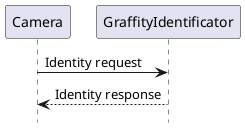 @startuml : Camera preccedent
hide footbox
participant Camera
participant GraffityIdentificator
Camera -> GraffityIdentificator : Identity request
GraffityIdentificator --> Camera : Identity response
@enduml